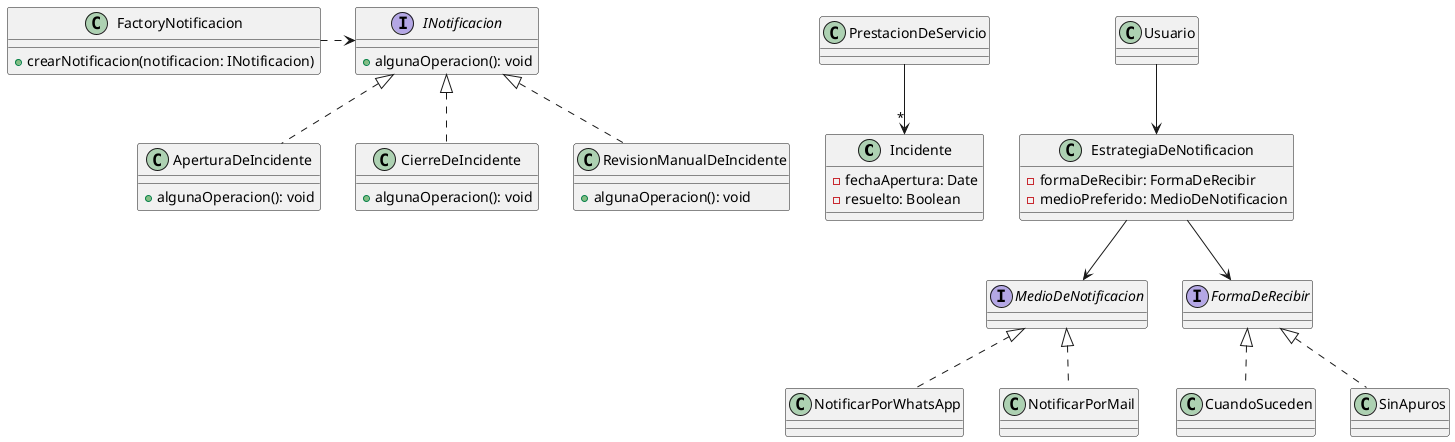 @startuml
/' INCIDENTES '/
Class Incidente {
    - fechaApertura: Date
    - resuelto: Boolean 
}

Class AperturaDeIncidente {

}

Class CierreDeIncidente {

}

PrestacionDeServicio --> "*" Incidente



/' CONFIGURACION DE NOTIFICACIONES '/
Class EstrategiaDeNotificacion {
    - formaDeRecibir: FormaDeRecibir
    - medioPreferido: MedioDeNotificacion
}

Interface MedioDeNotificacion {

}

Class NotificarPorWhatsApp {

}

Class NotificarPorMail {

}

Interface FormaDeRecibir {
    
}

Class CuandoSuceden {

}

Class SinApuros {

}

/' NOTIFICACIONES '/

Class FactoryNotificacion {
    + crearNotificacion(notificacion: INotificacion) 
}

Interface INotificacion{
    + algunaOperacion(): void
}

Class AperturaDeIncidente{
    + algunaOperacion(): void
}

Class CierreDeIncidente{
    + algunaOperacion(): void
}

Class RevisionManualDeIncidente{
    + algunaOperacion(): void
}

Usuario --> EstrategiaDeNotificacion

EstrategiaDeNotificacion --> FormaDeRecibir
EstrategiaDeNotificacion --> MedioDeNotificacion

FormaDeRecibir <|.. CuandoSuceden
FormaDeRecibir <|.. SinApuros

MedioDeNotificacion <|.. NotificarPorWhatsApp
MedioDeNotificacion <|.. NotificarPorMail

FactoryNotificacion .> INotificacion
INotificacion <|.. AperturaDeIncidente
INotificacion <|.. CierreDeIncidente
INotificacion <|.. RevisionManualDeIncidente

@enduml